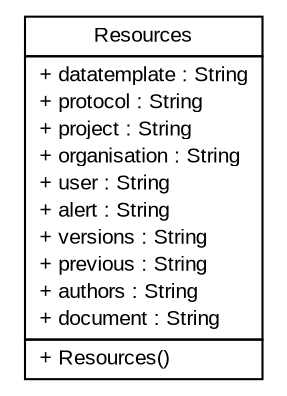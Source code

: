 #!/usr/local/bin/dot
#
# Class diagram 
# Generated by UmlGraph version 4.6 (http://www.spinellis.gr/sw/umlgraph)
#

digraph G {
	edge [fontname="arial",fontsize=10,labelfontname="arial",labelfontsize=10];
	node [fontname="arial",fontsize=10,shape=plaintext];
	// net.toxbank.client.Resources
	c55 [label=<<table border="0" cellborder="1" cellspacing="0" cellpadding="2" port="p" href="./Resources.html">
		<tr><td><table border="0" cellspacing="0" cellpadding="1">
			<tr><td> Resources </td></tr>
		</table></td></tr>
		<tr><td><table border="0" cellspacing="0" cellpadding="1">
			<tr><td align="left"> + datatemplate : String </td></tr>
			<tr><td align="left"> + protocol : String </td></tr>
			<tr><td align="left"> + project : String </td></tr>
			<tr><td align="left"> + organisation : String </td></tr>
			<tr><td align="left"> + user : String </td></tr>
			<tr><td align="left"> + alert : String </td></tr>
			<tr><td align="left"> + versions : String </td></tr>
			<tr><td align="left"> + previous : String </td></tr>
			<tr><td align="left"> + authors : String </td></tr>
			<tr><td align="left"> + document : String </td></tr>
		</table></td></tr>
		<tr><td><table border="0" cellspacing="0" cellpadding="1">
			<tr><td align="left"> + Resources() </td></tr>
		</table></td></tr>
		</table>>, fontname="arial", fontcolor="black", fontsize=10.0];
}

